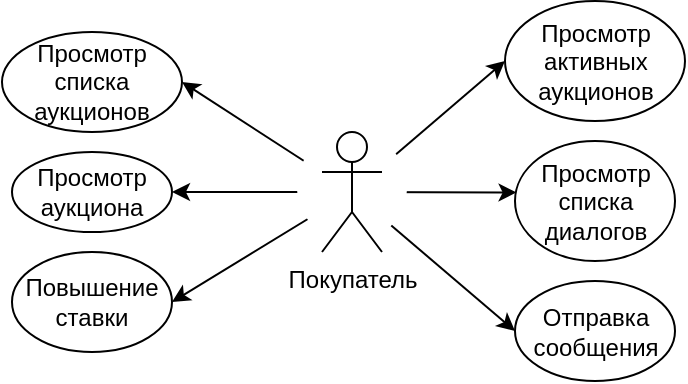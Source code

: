 <mxfile version="10.7.3" type="github"><diagram id="Sfk-1O1pZuywWhVNE6lW" name="Page-1"><mxGraphModel dx="538" dy="477" grid="1" gridSize="10" guides="1" tooltips="1" connect="1" arrows="1" fold="1" page="1" pageScale="1" pageWidth="827" pageHeight="1169" math="0" shadow="0"><root><mxCell id="0"/><mxCell id="1" parent="0"/><mxCell id="uyHsYf4h0FXRVCXmqedA-17" value="" style="endArrow=classic;html=1;entryX=1;entryY=0.5;entryDx=0;entryDy=0;exitX=0.5;exitY=0.5;exitDx=0;exitDy=0;exitPerimeter=0;" parent="1" source="uyHsYf4h0FXRVCXmqedA-1" target="uyHsYf4h0FXRVCXmqedA-7" edge="1"><mxGeometry width="50" height="50" relative="1" as="geometry"><mxPoint x="290" y="390" as="sourcePoint"/><mxPoint x="340" y="340" as="targetPoint"/></mxGeometry></mxCell><mxCell id="uyHsYf4h0FXRVCXmqedA-18" value="" style="endArrow=classic;html=1;entryX=1;entryY=0.5;entryDx=0;entryDy=0;exitX=0.5;exitY=0.5;exitDx=0;exitDy=0;exitPerimeter=0;" parent="1" source="uyHsYf4h0FXRVCXmqedA-1" target="uyHsYf4h0FXRVCXmqedA-8" edge="1"><mxGeometry width="50" height="50" relative="1" as="geometry"><mxPoint x="310" y="390" as="sourcePoint"/><mxPoint x="360" y="340" as="targetPoint"/></mxGeometry></mxCell><mxCell id="uyHsYf4h0FXRVCXmqedA-19" value="" style="endArrow=classic;html=1;entryX=1;entryY=0.5;entryDx=0;entryDy=0;exitX=0.5;exitY=0.5;exitDx=0;exitDy=0;exitPerimeter=0;" parent="1" source="uyHsYf4h0FXRVCXmqedA-1" target="uyHsYf4h0FXRVCXmqedA-9" edge="1"><mxGeometry width="50" height="50" relative="1" as="geometry"><mxPoint x="330" y="410" as="sourcePoint"/><mxPoint x="380" y="360" as="targetPoint"/></mxGeometry></mxCell><mxCell id="uyHsYf4h0FXRVCXmqedA-21" value="" style="endArrow=classic;html=1;entryX=0;entryY=0.5;entryDx=0;entryDy=0;exitX=0.5;exitY=0.5;exitDx=0;exitDy=0;exitPerimeter=0;" parent="1" source="uyHsYf4h0FXRVCXmqedA-1" target="uyHsYf4h0FXRVCXmqedA-3" edge="1"><mxGeometry width="50" height="50" relative="1" as="geometry"><mxPoint x="340" y="450" as="sourcePoint"/><mxPoint x="390" y="400" as="targetPoint"/></mxGeometry></mxCell><mxCell id="uyHsYf4h0FXRVCXmqedA-22" value="" style="endArrow=classic;html=1;entryX=0.01;entryY=0.429;entryDx=0;entryDy=0;entryPerimeter=0;exitX=0.5;exitY=0.5;exitDx=0;exitDy=0;exitPerimeter=0;" parent="1" source="uyHsYf4h0FXRVCXmqedA-1" target="uyHsYf4h0FXRVCXmqedA-4" edge="1"><mxGeometry width="50" height="50" relative="1" as="geometry"><mxPoint x="330" y="430" as="sourcePoint"/><mxPoint x="380" y="380" as="targetPoint"/></mxGeometry></mxCell><mxCell id="uyHsYf4h0FXRVCXmqedA-23" value="" style="endArrow=classic;html=1;entryX=0;entryY=0.5;entryDx=0;entryDy=0;exitX=0.5;exitY=0.5;exitDx=0;exitDy=0;exitPerimeter=0;" parent="1" source="uyHsYf4h0FXRVCXmqedA-1" target="uyHsYf4h0FXRVCXmqedA-10" edge="1"><mxGeometry width="50" height="50" relative="1" as="geometry"><mxPoint x="440" y="430" as="sourcePoint"/><mxPoint x="490" y="380" as="targetPoint"/></mxGeometry></mxCell><mxCell id="uyHsYf4h0FXRVCXmqedA-15" value="" style="ellipse;whiteSpace=wrap;html=1;aspect=fixed;strokeColor=none;" parent="1" vertex="1"><mxGeometry x="307.5" y="225" width="55" height="55" as="geometry"/></mxCell><mxCell id="uyHsYf4h0FXRVCXmqedA-3" value="Просмотр активных аукционов&lt;br&gt;" style="ellipse;whiteSpace=wrap;html=1;" parent="1" vertex="1"><mxGeometry x="411.5" y="159.5" width="90" height="60" as="geometry"/></mxCell><mxCell id="uyHsYf4h0FXRVCXmqedA-4" value="Просмотр списка диалогов" style="ellipse;whiteSpace=wrap;html=1;" parent="1" vertex="1"><mxGeometry x="416.5" y="229.5" width="80" height="60" as="geometry"/></mxCell><mxCell id="uyHsYf4h0FXRVCXmqedA-7" value="Просмотр списка&lt;br&gt;аукционов&lt;br&gt;" style="ellipse;whiteSpace=wrap;html=1;" parent="1" vertex="1"><mxGeometry x="160" y="175" width="90" height="50" as="geometry"/></mxCell><mxCell id="uyHsYf4h0FXRVCXmqedA-8" value="Просмотр&lt;br&gt;аукциона" style="ellipse;whiteSpace=wrap;html=1;" parent="1" vertex="1"><mxGeometry x="165" y="235" width="80" height="40" as="geometry"/></mxCell><mxCell id="uyHsYf4h0FXRVCXmqedA-9" value="Повышение&lt;br&gt;ставки" style="ellipse;whiteSpace=wrap;html=1;" parent="1" vertex="1"><mxGeometry x="165" y="285" width="80" height="50" as="geometry"/></mxCell><mxCell id="uyHsYf4h0FXRVCXmqedA-10" value="Отправка сообщения" style="ellipse;whiteSpace=wrap;html=1;" parent="1" vertex="1"><mxGeometry x="416.5" y="299.5" width="80" height="50" as="geometry"/></mxCell><mxCell id="uyHsYf4h0FXRVCXmqedA-1" value="Покупатель" style="shape=umlActor;verticalLabelPosition=bottom;labelBackgroundColor=#ffffff;verticalAlign=top;html=1;outlineConnect=0;" parent="1" vertex="1"><mxGeometry x="320" y="225" width="30" height="60" as="geometry"/></mxCell></root></mxGraphModel></diagram></mxfile>